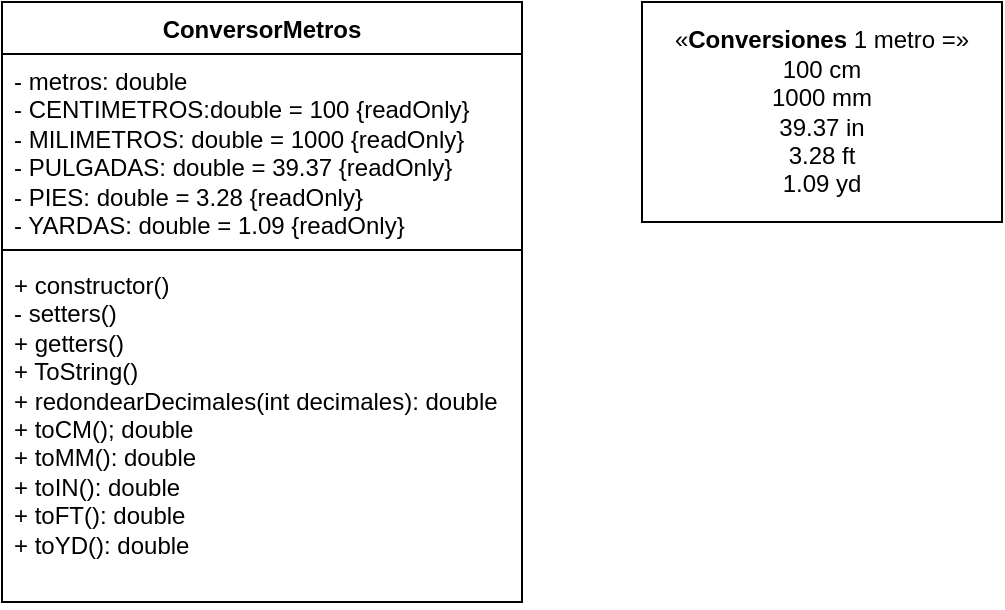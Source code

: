 <mxfile version="22.0.8" type="device">
  <diagram name="Page-1" id="pImxxgkzjdJv5OVogXcW">
    <mxGraphModel dx="1259" dy="692" grid="1" gridSize="10" guides="1" tooltips="1" connect="1" arrows="1" fold="1" page="1" pageScale="1" pageWidth="850" pageHeight="1100" math="0" shadow="0">
      <root>
        <mxCell id="0" />
        <mxCell id="1" parent="0" />
        <mxCell id="qPXU1aCihd12mrtZxSVJ-7" value="ConversorMetros" style="swimlane;fontStyle=1;align=center;verticalAlign=top;childLayout=stackLayout;horizontal=1;startSize=26;horizontalStack=0;resizeParent=1;resizeParentMax=0;resizeLast=0;collapsible=1;marginBottom=0;whiteSpace=wrap;html=1;" vertex="1" parent="1">
          <mxGeometry x="160" y="70" width="260" height="300" as="geometry" />
        </mxCell>
        <mxCell id="qPXU1aCihd12mrtZxSVJ-8" value="- metros: double&lt;br&gt;- CENTIMETROS:double = 100 {readOnly}&lt;br&gt;- MILIMETROS: double = 1000 {readOnly}&lt;br&gt;- PULGADAS: double = 39.37 {readOnly}&lt;br&gt;- PIES: double = 3.28 {readOnly}&lt;br&gt;- YARDAS: double = 1.09 {readOnly}" style="text;strokeColor=none;fillColor=none;align=left;verticalAlign=top;spacingLeft=4;spacingRight=4;overflow=hidden;rotatable=0;points=[[0,0.5],[1,0.5]];portConstraint=eastwest;whiteSpace=wrap;html=1;" vertex="1" parent="qPXU1aCihd12mrtZxSVJ-7">
          <mxGeometry y="26" width="260" height="94" as="geometry" />
        </mxCell>
        <mxCell id="qPXU1aCihd12mrtZxSVJ-9" value="" style="line;strokeWidth=1;fillColor=none;align=left;verticalAlign=middle;spacingTop=-1;spacingLeft=3;spacingRight=3;rotatable=0;labelPosition=right;points=[];portConstraint=eastwest;strokeColor=inherit;" vertex="1" parent="qPXU1aCihd12mrtZxSVJ-7">
          <mxGeometry y="120" width="260" height="8" as="geometry" />
        </mxCell>
        <mxCell id="qPXU1aCihd12mrtZxSVJ-10" value="+ constructor()&lt;br&gt;- setters()&lt;br&gt;+ getters()&lt;br&gt;+ ToString()&lt;br&gt;+ redondearDecimales(int decimales): double&lt;br&gt;+ toCM(); double&lt;br&gt;+ toMM(): double&lt;br&gt;+ toIN(): double&lt;br&gt;+ toFT(): double&lt;br&gt;+ toYD(): double" style="text;strokeColor=none;fillColor=none;align=left;verticalAlign=top;spacingLeft=4;spacingRight=4;overflow=hidden;rotatable=0;points=[[0,0.5],[1,0.5]];portConstraint=eastwest;whiteSpace=wrap;html=1;" vertex="1" parent="qPXU1aCihd12mrtZxSVJ-7">
          <mxGeometry y="128" width="260" height="172" as="geometry" />
        </mxCell>
        <mxCell id="qPXU1aCihd12mrtZxSVJ-13" value="«&lt;b&gt;Conversiones&amp;nbsp;&lt;/b&gt;1 metro =»&lt;br&gt;100 cm&lt;br&gt;1000 mm&lt;br&gt;39.37 in&lt;br&gt;3.28 ft&lt;br&gt;1.09 yd&lt;br&gt;" style="html=1;whiteSpace=wrap;" vertex="1" parent="1">
          <mxGeometry x="480" y="70" width="180" height="110" as="geometry" />
        </mxCell>
      </root>
    </mxGraphModel>
  </diagram>
</mxfile>
